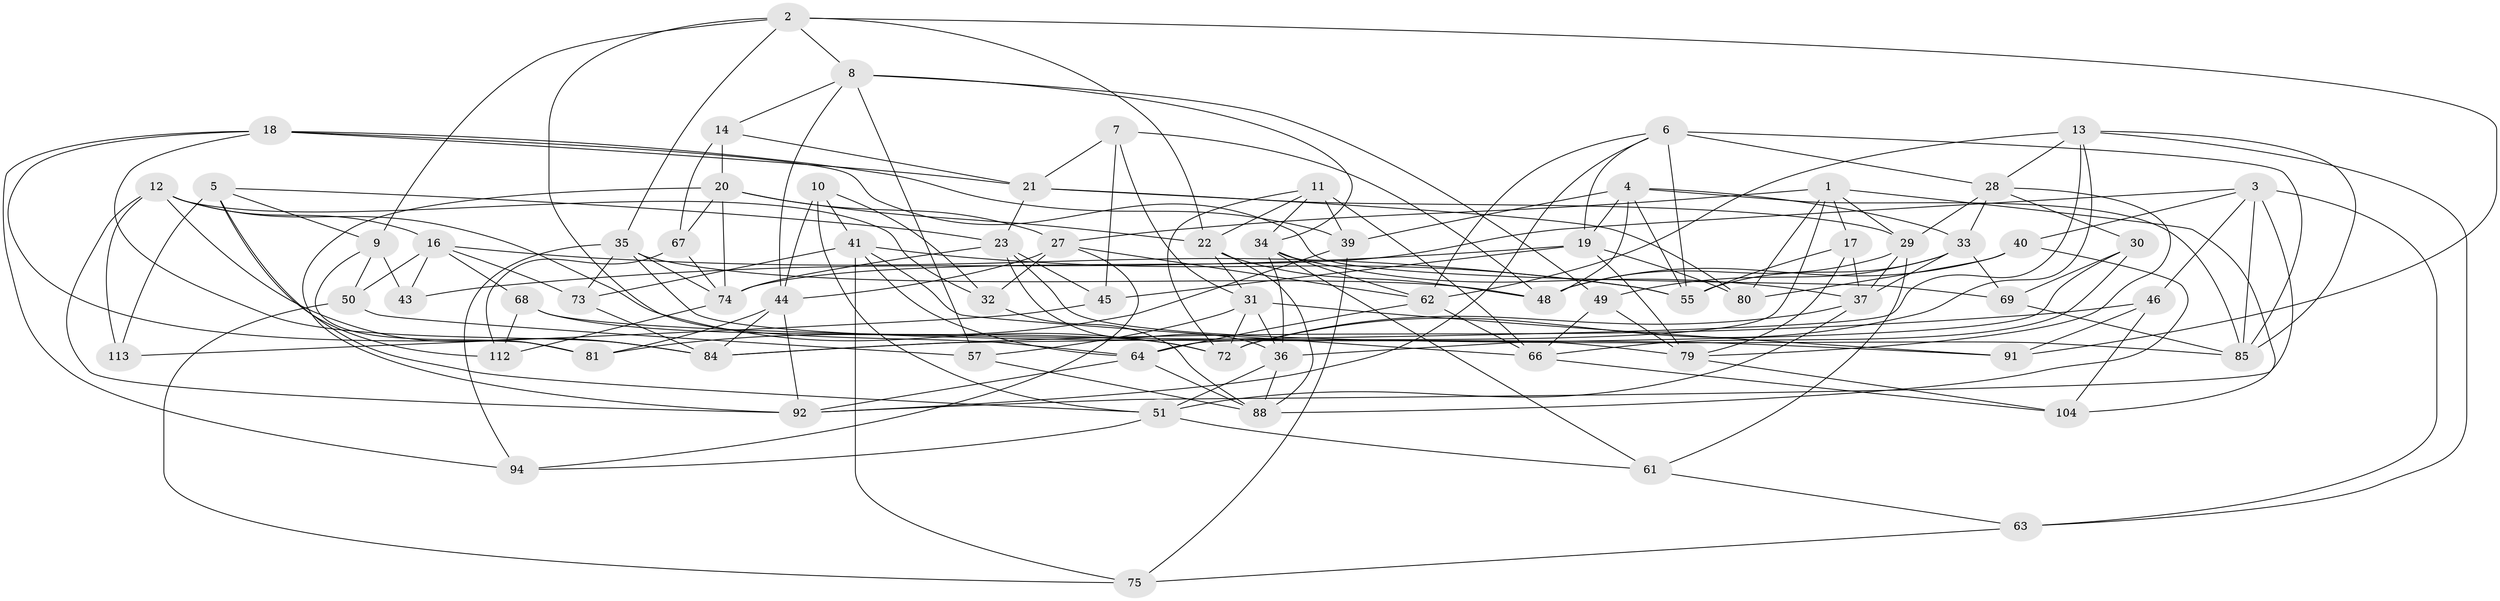// original degree distribution, {4: 1.0}
// Generated by graph-tools (version 1.1) at 2025/42/03/06/25 10:42:26]
// undirected, 70 vertices, 180 edges
graph export_dot {
graph [start="1"]
  node [color=gray90,style=filled];
  1 [super="+89"];
  2 [super="+24"];
  3 [super="+25"];
  4 [super="+15"];
  5 [super="+59"];
  6 [super="+102"];
  7;
  8 [super="+106"];
  9 [super="+82"];
  10;
  11 [super="+52"];
  12 [super="+53"];
  13 [super="+58"];
  14;
  16 [super="+26"];
  17;
  18 [super="+38"];
  19 [super="+70"];
  20 [super="+100"];
  21 [super="+56"];
  22 [super="+54"];
  23 [super="+105"];
  27 [super="+42"];
  28 [super="+90"];
  29 [super="+71"];
  30;
  31 [super="+47"];
  32;
  33 [super="+111"];
  34 [super="+78"];
  35 [super="+65"];
  36 [super="+97"];
  37 [super="+96"];
  39 [super="+60"];
  40;
  41 [super="+83"];
  43;
  44 [super="+86"];
  45;
  46;
  48 [super="+109"];
  49;
  50;
  51 [super="+107"];
  55 [super="+103"];
  57;
  61;
  62 [super="+76"];
  63;
  64 [super="+101"];
  66 [super="+99"];
  67;
  68;
  69;
  72 [super="+93"];
  73;
  74 [super="+77"];
  75;
  79 [super="+95"];
  80;
  81;
  84 [super="+110"];
  85 [super="+87"];
  88 [super="+108"];
  91;
  92 [super="+98"];
  94;
  104;
  112;
  113;
  1 -- 80;
  1 -- 17;
  1 -- 104;
  1 -- 29;
  1 -- 27;
  1 -- 64;
  2 -- 8;
  2 -- 91;
  2 -- 35;
  2 -- 9;
  2 -- 22;
  2 -- 64;
  3 -- 74;
  3 -- 85;
  3 -- 40;
  3 -- 92;
  3 -- 46;
  3 -- 63;
  4 -- 39;
  4 -- 55;
  4 -- 48;
  4 -- 85;
  4 -- 33;
  4 -- 19;
  5 -- 112;
  5 -- 51;
  5 -- 113 [weight=2];
  5 -- 9;
  5 -- 23;
  6 -- 62;
  6 -- 55;
  6 -- 28;
  6 -- 92;
  6 -- 85;
  6 -- 19;
  7 -- 45;
  7 -- 21;
  7 -- 48;
  7 -- 31;
  8 -- 14;
  8 -- 57;
  8 -- 49;
  8 -- 44;
  8 -- 34;
  9 -- 43 [weight=2];
  9 -- 81;
  9 -- 50;
  10 -- 41;
  10 -- 32;
  10 -- 44;
  10 -- 51;
  11 -- 22;
  11 -- 39 [weight=2];
  11 -- 34;
  11 -- 72;
  11 -- 66;
  12 -- 113;
  12 -- 16;
  12 -- 32;
  12 -- 92;
  12 -- 84;
  12 -- 72;
  13 -- 72;
  13 -- 63;
  13 -- 85;
  13 -- 84;
  13 -- 28;
  13 -- 62;
  14 -- 21;
  14 -- 67;
  14 -- 20;
  16 -- 68;
  16 -- 73;
  16 -- 50;
  16 -- 43;
  16 -- 55;
  17 -- 79;
  17 -- 55;
  17 -- 37;
  18 -- 81;
  18 -- 94;
  18 -- 21;
  18 -- 69;
  18 -- 39;
  18 -- 84;
  19 -- 80;
  19 -- 43;
  19 -- 79;
  19 -- 45;
  20 -- 67;
  20 -- 27;
  20 -- 92;
  20 -- 22;
  20 -- 74;
  21 -- 23;
  21 -- 80;
  21 -- 29;
  22 -- 31;
  22 -- 88;
  22 -- 48;
  23 -- 36;
  23 -- 74;
  23 -- 45;
  23 -- 85;
  27 -- 32;
  27 -- 94;
  27 -- 44;
  27 -- 62;
  28 -- 30;
  28 -- 29;
  28 -- 79;
  28 -- 33;
  29 -- 48;
  29 -- 61;
  29 -- 37;
  30 -- 66;
  30 -- 69;
  30 -- 36;
  31 -- 57;
  31 -- 91;
  31 -- 36;
  31 -- 72;
  32 -- 88;
  33 -- 49;
  33 -- 69;
  33 -- 55;
  33 -- 37;
  34 -- 37;
  34 -- 61;
  34 -- 36;
  34 -- 62;
  35 -- 94;
  35 -- 73;
  35 -- 48;
  35 -- 79;
  35 -- 74;
  36 -- 51;
  36 -- 88;
  37 -- 72;
  37 -- 51;
  39 -- 81;
  39 -- 75;
  40 -- 80;
  40 -- 88;
  40 -- 48;
  41 -- 64;
  41 -- 66;
  41 -- 73;
  41 -- 75;
  41 -- 55;
  44 -- 81;
  44 -- 84;
  44 -- 92;
  45 -- 113;
  46 -- 91;
  46 -- 104;
  46 -- 84;
  49 -- 66;
  49 -- 79;
  50 -- 57;
  50 -- 75;
  51 -- 94;
  51 -- 61;
  57 -- 88;
  61 -- 63;
  62 -- 64;
  62 -- 66;
  63 -- 75;
  64 -- 92;
  64 -- 88;
  66 -- 104;
  67 -- 112;
  67 -- 74;
  68 -- 91;
  68 -- 112;
  68 -- 72;
  69 -- 85;
  73 -- 84;
  74 -- 112;
  79 -- 104;
}
